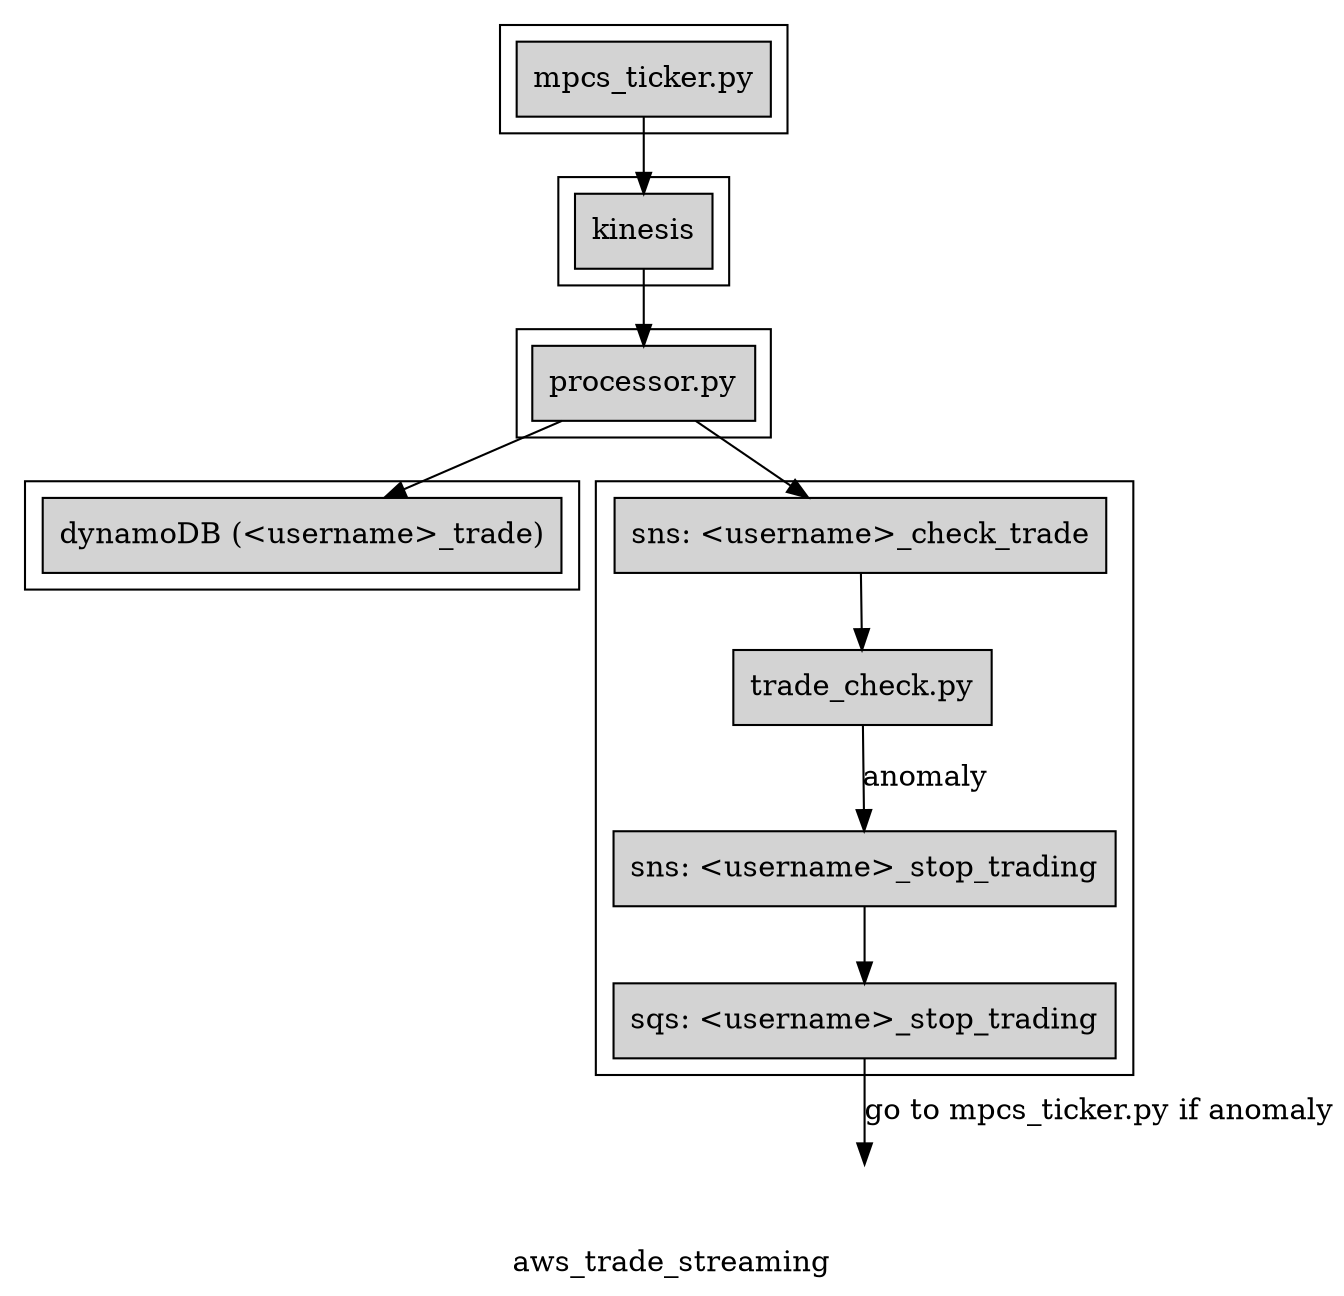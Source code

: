 digraph aws_trade_streaming {
	label=aws_trade_streaming
	node [shape=box style=filled]

	"tail" [style=invis]

	subgraph cluster_A {
		label=""
		"mpcs_ticker.py"
	}

	subgraph cluster_B {
		label=""
		"kinesis"
	}

	subgraph cluster_C {
		label=""
		"processor.py"
	}

	subgraph cluster_D {
		label=""
		"dynamoDB (<username>_trade)"
	}

	subgraph cluster_E {
		label=""
		"sns: <username>_check_trade"
		"trade_check.py"
		"sns: <username>_stop_trading"
		"sqs: <username>_stop_trading"
	}

	"sns: <username>_stop_trading" -> "sqs: <username>_stop_trading"
	"trade_check.py" -> "sns: <username>_stop_trading" [label=anomaly]
	"sqs: <username>_stop_trading" -> "tail" [label="go to mpcs_ticker.py if anomaly"]
	
	"sns: <username>_check_trade" -> "trade_check.py"
	"processor.py" -> "sns: <username>_check_trade"
	

	"kinesis" -> "processor.py"
	"mpcs_ticker.py" -> "kinesis"
	
	"processor.py" -> "dynamoDB (<username>_trade)"
	
}